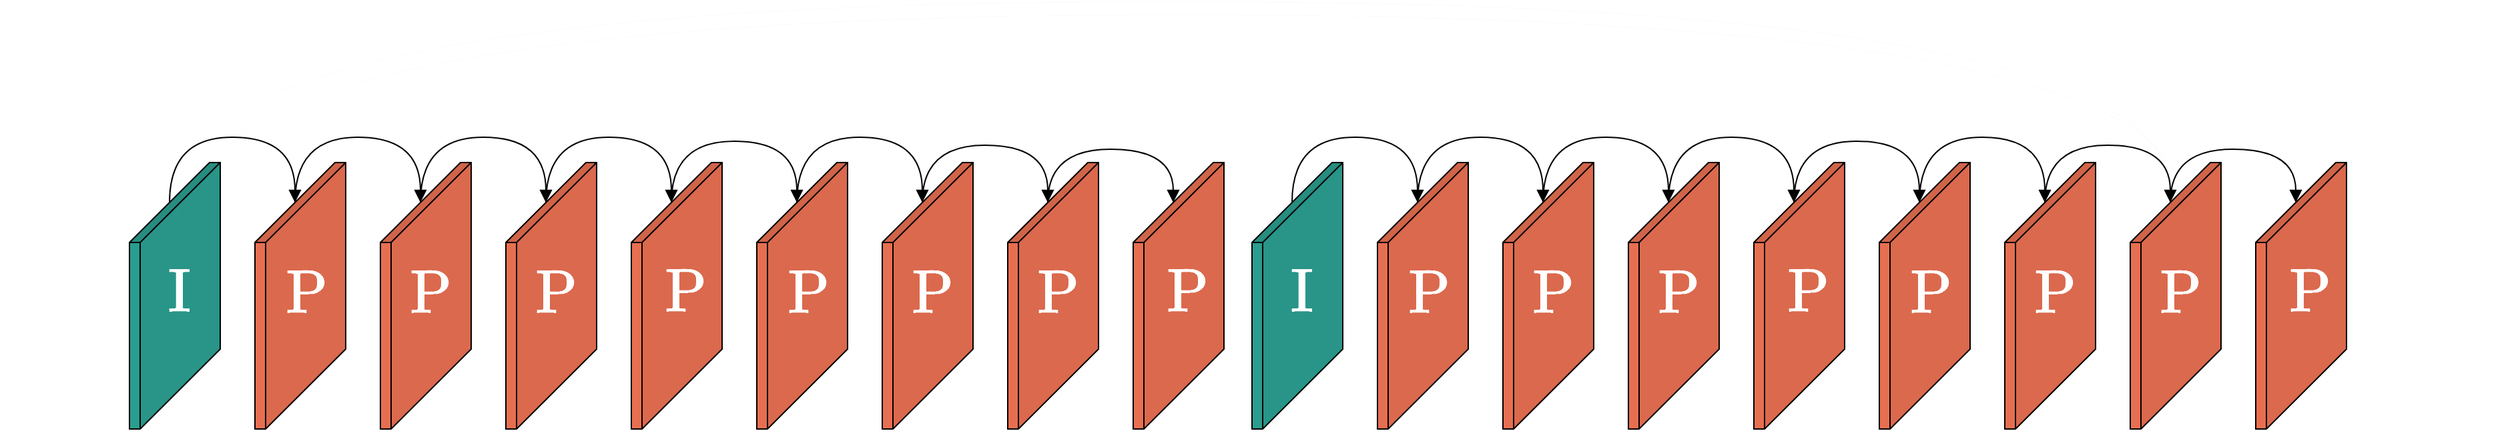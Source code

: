 <mxfile version="15.6.5" type="device"><diagram id="3dQZ1ZNckNjvSsRcCXoY" name="Page-1"><mxGraphModel dx="4074" dy="2126" grid="0" gridSize="10" guides="1" tooltips="1" connect="1" arrows="1" fold="1" page="0" pageScale="1" pageWidth="827" pageHeight="1169" math="1" shadow="0"><root><mxCell id="0"/><mxCell id="1" parent="0"/><mxCell id="osq_34QOC_VwRBpITPw3-1" value="" style="group;" parent="1" vertex="1" connectable="0"><mxGeometry x="252" y="125" width="68" height="200" as="geometry"/></mxCell><mxCell id="osq_34QOC_VwRBpITPw3-2" value="" style="shape=cube;whiteSpace=wrap;html=1;boundedLbl=1;backgroundOutline=1;darkOpacity=0.05;darkOpacity2=0.1;size=60;direction=south;perimeterSpacing=0;shadow=0;sketch=0;strokeWidth=1;fillColor=#E76F51;strokeColor=default;fontColor=default;" parent="osq_34QOC_VwRBpITPw3-1" vertex="1"><mxGeometry width="68" height="200" as="geometry"/></mxCell><mxCell id="osq_34QOC_VwRBpITPw3-3" value="&lt;font style=&quot;font-size: 39px&quot;&gt;$$\mathrm{P}$$&lt;/font&gt;" style="text;html=1;strokeColor=none;fillColor=none;align=center;verticalAlign=middle;whiteSpace=wrap;rounded=0;fontColor=#FFFFFF;" parent="osq_34QOC_VwRBpITPw3-1" vertex="1"><mxGeometry x="15.5" y="75" width="46" height="50" as="geometry"/></mxCell><mxCell id="osq_34QOC_VwRBpITPw3-4" value="" style="group;strokeWidth=1;" parent="1" vertex="1" connectable="0"><mxGeometry x="346" y="125" width="68" height="200" as="geometry"/></mxCell><mxCell id="osq_34QOC_VwRBpITPw3-5" value="" style="shape=cube;whiteSpace=wrap;html=1;boundedLbl=1;backgroundOutline=1;darkOpacity=0.05;darkOpacity2=0.1;size=60;direction=south;perimeterSpacing=0;shadow=0;sketch=0;strokeWidth=1;fillColor=#E76F51;strokeColor=default;fontColor=default;" parent="osq_34QOC_VwRBpITPw3-4" vertex="1"><mxGeometry width="68" height="200" as="geometry"/></mxCell><mxCell id="osq_34QOC_VwRBpITPw3-6" value="&lt;span style=&quot;font-size: 39px&quot;&gt;$$\mathrm{P}$$&lt;/span&gt;" style="text;html=1;strokeColor=none;fillColor=none;align=center;verticalAlign=middle;whiteSpace=wrap;rounded=0;fontColor=#FFFFFF;" parent="osq_34QOC_VwRBpITPw3-4" vertex="1"><mxGeometry x="15" y="75" width="46" height="50" as="geometry"/></mxCell><mxCell id="osq_34QOC_VwRBpITPw3-7" value="" style="group;" parent="1" vertex="1" connectable="0"><mxGeometry x="440" y="125" width="68" height="200" as="geometry"/></mxCell><mxCell id="osq_34QOC_VwRBpITPw3-8" value="" style="shape=cube;whiteSpace=wrap;html=1;boundedLbl=1;backgroundOutline=1;darkOpacity=0.05;darkOpacity2=0.1;size=60;direction=south;perimeterSpacing=0;shadow=0;sketch=0;strokeWidth=1;fillColor=#E76F51;strokeColor=default;fontColor=default;" parent="osq_34QOC_VwRBpITPw3-7" vertex="1"><mxGeometry width="68" height="200" as="geometry"/></mxCell><mxCell id="osq_34QOC_VwRBpITPw3-9" value="&lt;span style=&quot;font-size: 39px&quot;&gt;$$\mathrm{P}$$&lt;/span&gt;" style="text;html=1;strokeColor=none;fillColor=none;align=center;verticalAlign=middle;whiteSpace=wrap;rounded=0;fontColor=#FFFFFF;" parent="osq_34QOC_VwRBpITPw3-7" vertex="1"><mxGeometry x="15" y="75" width="46" height="50" as="geometry"/></mxCell><mxCell id="osq_34QOC_VwRBpITPw3-10" value="" style="group" parent="1" vertex="1" connectable="0"><mxGeometry x="534" y="125" width="68" height="200" as="geometry"/></mxCell><mxCell id="osq_34QOC_VwRBpITPw3-11" value="" style="shape=cube;whiteSpace=wrap;html=1;boundedLbl=1;backgroundOutline=1;darkOpacity=0.05;darkOpacity2=0.1;size=60;direction=south;perimeterSpacing=0;shadow=0;sketch=0;strokeWidth=1;fillColor=#E76F51;strokeColor=default;fontColor=default;" parent="osq_34QOC_VwRBpITPw3-10" vertex="1"><mxGeometry width="68" height="200" as="geometry"/></mxCell><mxCell id="osq_34QOC_VwRBpITPw3-12" value="&lt;span style=&quot;font-size: 39px&quot;&gt;$$\mathrm{P}$$&lt;/span&gt;" style="text;html=1;strokeColor=none;fillColor=none;align=center;verticalAlign=middle;whiteSpace=wrap;rounded=0;fontColor=#FFFFFF;" parent="osq_34QOC_VwRBpITPw3-10" vertex="1"><mxGeometry x="18" y="74" width="46" height="50" as="geometry"/></mxCell><mxCell id="osq_34QOC_VwRBpITPw3-13" value="" style="group" parent="1" vertex="1" connectable="0"><mxGeometry x="158" y="125" width="68" height="200" as="geometry"/></mxCell><mxCell id="osq_34QOC_VwRBpITPw3-14" value="" style="shape=cube;whiteSpace=wrap;html=1;boundedLbl=1;backgroundOutline=1;darkOpacity=0.05;darkOpacity2=0.1;size=60;direction=south;perimeterSpacing=0;shadow=0;sketch=0;strokeWidth=1;fillColor=#2A9D8F;" parent="osq_34QOC_VwRBpITPw3-13" vertex="1"><mxGeometry width="68" height="200" as="geometry"/></mxCell><mxCell id="osq_34QOC_VwRBpITPw3-15" value="&lt;font style=&quot;font-size: 39px&quot;&gt;$$\mathrm{I}$$&lt;/font&gt;" style="text;html=1;strokeColor=none;fillColor=none;align=center;verticalAlign=middle;whiteSpace=wrap;rounded=0;fontColor=#FFFFFF;" parent="osq_34QOC_VwRBpITPw3-13" vertex="1"><mxGeometry x="14" y="74" width="46" height="50" as="geometry"/></mxCell><mxCell id="osq_34QOC_VwRBpITPw3-19" style="edgeStyle=orthogonalEdgeStyle;curved=1;orthogonalLoop=1;jettySize=auto;html=1;exitX=0;exitY=0;exitDx=30;exitDy=38;exitPerimeter=0;entryX=0;entryY=0;entryDx=30;entryDy=38;entryPerimeter=0;strokeColor=#000000;strokeWidth=1;endSize=7;endArrow=block;endFill=1;" parent="1" source="osq_34QOC_VwRBpITPw3-14" target="osq_34QOC_VwRBpITPw3-2" edge="1"><mxGeometry relative="1" as="geometry"><Array as="points"><mxPoint x="188" y="106"/><mxPoint x="282" y="106"/></Array></mxGeometry></mxCell><mxCell id="osq_34QOC_VwRBpITPw3-21" style="edgeStyle=orthogonalEdgeStyle;curved=1;orthogonalLoop=1;jettySize=auto;html=1;exitX=0;exitY=0;exitDx=30;exitDy=38;exitPerimeter=0;entryX=0;entryY=0;entryDx=30;entryDy=38;entryPerimeter=0;strokeColor=#000000;strokeWidth=1;endSize=7;endArrow=block;endFill=1;" parent="1" source="osq_34QOC_VwRBpITPw3-5" target="osq_34QOC_VwRBpITPw3-8" edge="1"><mxGeometry relative="1" as="geometry"><Array as="points"><mxPoint x="376" y="106"/><mxPoint x="470" y="106"/></Array></mxGeometry></mxCell><mxCell id="osq_34QOC_VwRBpITPw3-23" value="" style="group;" parent="1" vertex="1" connectable="0"><mxGeometry x="628" y="125" width="68" height="200" as="geometry"/></mxCell><mxCell id="osq_34QOC_VwRBpITPw3-24" value="" style="shape=cube;whiteSpace=wrap;html=1;boundedLbl=1;backgroundOutline=1;darkOpacity=0.05;darkOpacity2=0.1;size=60;direction=south;perimeterSpacing=0;shadow=0;sketch=0;strokeWidth=1;fillColor=#E76F51;strokeColor=default;fontColor=default;" parent="osq_34QOC_VwRBpITPw3-23" vertex="1"><mxGeometry width="68" height="200" as="geometry"/></mxCell><mxCell id="osq_34QOC_VwRBpITPw3-25" value="&lt;span style=&quot;font-size: 39px&quot;&gt;$$\mathrm{P}$$&lt;/span&gt;" style="text;html=1;strokeColor=none;fillColor=none;align=center;verticalAlign=middle;whiteSpace=wrap;rounded=0;fontColor=#FFFFFF;" parent="osq_34QOC_VwRBpITPw3-23" vertex="1"><mxGeometry x="15.5" y="75" width="46" height="50" as="geometry"/></mxCell><mxCell id="osq_34QOC_VwRBpITPw3-26" value="" style="group;" parent="1" vertex="1" connectable="0"><mxGeometry x="722" y="125" width="68" height="200" as="geometry"/></mxCell><mxCell id="osq_34QOC_VwRBpITPw3-27" value="" style="shape=cube;whiteSpace=wrap;html=1;boundedLbl=1;backgroundOutline=1;darkOpacity=0.05;darkOpacity2=0.1;size=60;direction=south;perimeterSpacing=0;shadow=0;sketch=0;strokeWidth=1;fillColor=#E76F51;strokeColor=default;fontColor=default;" parent="osq_34QOC_VwRBpITPw3-26" vertex="1"><mxGeometry width="68" height="200" as="geometry"/></mxCell><mxCell id="osq_34QOC_VwRBpITPw3-28" value="&lt;span style=&quot;font-size: 39px&quot;&gt;$$\mathrm{P}$$&lt;/span&gt;" style="text;html=1;strokeColor=none;fillColor=none;align=center;verticalAlign=middle;whiteSpace=wrap;rounded=0;fontColor=#FFFFFF;" parent="osq_34QOC_VwRBpITPw3-26" vertex="1"><mxGeometry x="15" y="75" width="46" height="50" as="geometry"/></mxCell><mxCell id="osq_34QOC_VwRBpITPw3-29" value="" style="group;" parent="1" vertex="1" connectable="0"><mxGeometry x="816" y="125" width="68" height="200" as="geometry"/></mxCell><mxCell id="osq_34QOC_VwRBpITPw3-30" value="" style="shape=cube;whiteSpace=wrap;html=1;boundedLbl=1;backgroundOutline=1;darkOpacity=0.05;darkOpacity2=0.1;size=60;direction=south;perimeterSpacing=0;shadow=0;sketch=0;strokeWidth=1;fillColor=#E76F51;strokeColor=default;fontColor=default;" parent="osq_34QOC_VwRBpITPw3-29" vertex="1"><mxGeometry width="68" height="200" as="geometry"/></mxCell><mxCell id="osq_34QOC_VwRBpITPw3-31" value="&lt;span style=&quot;font-size: 39px&quot;&gt;$$\mathrm{P}$$&lt;/span&gt;" style="text;html=1;strokeColor=none;fillColor=none;align=center;verticalAlign=middle;whiteSpace=wrap;rounded=0;fontColor=#FFFFFF;" parent="osq_34QOC_VwRBpITPw3-29" vertex="1"><mxGeometry x="15" y="75" width="46" height="50" as="geometry"/></mxCell><mxCell id="osq_34QOC_VwRBpITPw3-32" value="" style="group" parent="1" vertex="1" connectable="0"><mxGeometry x="910" y="125" width="68" height="200" as="geometry"/></mxCell><mxCell id="osq_34QOC_VwRBpITPw3-33" value="" style="shape=cube;whiteSpace=wrap;html=1;boundedLbl=1;backgroundOutline=1;darkOpacity=0.05;darkOpacity2=0.1;size=60;direction=south;perimeterSpacing=0;shadow=0;sketch=0;strokeWidth=1;fillColor=#E76F51;" parent="osq_34QOC_VwRBpITPw3-32" vertex="1"><mxGeometry width="68" height="200" as="geometry"/></mxCell><mxCell id="osq_34QOC_VwRBpITPw3-34" value="&lt;font style=&quot;font-size: 39px&quot;&gt;$$\mathrm{P}$$&lt;/font&gt;" style="text;html=1;strokeColor=none;fillColor=none;align=center;verticalAlign=middle;whiteSpace=wrap;rounded=0;fontColor=#FFFFFF;" parent="osq_34QOC_VwRBpITPw3-32" vertex="1"><mxGeometry x="18" y="74" width="46" height="50" as="geometry"/></mxCell><mxCell id="osq_34QOC_VwRBpITPw3-37" style="edgeStyle=orthogonalEdgeStyle;curved=1;orthogonalLoop=1;jettySize=auto;html=1;exitX=0;exitY=0;exitDx=30;exitDy=38;exitPerimeter=0;entryX=0;entryY=0;entryDx=30;entryDy=38;entryPerimeter=0;strokeColor=#000000;strokeWidth=1;endSize=7;endArrow=block;endFill=1;" parent="1" source="osq_34QOC_VwRBpITPw3-27" target="osq_34QOC_VwRBpITPw3-30" edge="1"><mxGeometry relative="1" as="geometry"><Array as="points"><mxPoint x="752" y="112"/><mxPoint x="846" y="112"/></Array></mxGeometry></mxCell><mxCell id="osq_34QOC_VwRBpITPw3-38" style="edgeStyle=orthogonalEdgeStyle;curved=1;orthogonalLoop=1;jettySize=auto;html=1;exitX=0;exitY=0;exitDx=30;exitDy=38;exitPerimeter=0;entryX=0;entryY=0;entryDx=30;entryDy=38;entryPerimeter=0;endArrow=block;endFill=1;endSize=7;strokeColor=#000000;strokeWidth=1;" parent="1" source="osq_34QOC_VwRBpITPw3-11" target="osq_34QOC_VwRBpITPw3-24" edge="1"><mxGeometry relative="1" as="geometry"><Array as="points"><mxPoint x="564" y="109"/><mxPoint x="658" y="109"/></Array></mxGeometry></mxCell><mxCell id="Ijl5n3p-kJoXXGl5Kfnm-44" value="" style="group;fontColor=default;" vertex="1" connectable="0" parent="1"><mxGeometry x="1093" y="125" width="68" height="200" as="geometry"/></mxCell><mxCell id="Ijl5n3p-kJoXXGl5Kfnm-45" value="" style="shape=cube;whiteSpace=wrap;html=1;boundedLbl=1;backgroundOutline=1;darkOpacity=0.05;darkOpacity2=0.1;size=60;direction=south;perimeterSpacing=0;shadow=0;sketch=0;strokeWidth=1;fillColor=#E76F51;fontColor=default;strokeColor=default;" vertex="1" parent="Ijl5n3p-kJoXXGl5Kfnm-44"><mxGeometry width="68" height="200" as="geometry"/></mxCell><mxCell id="Ijl5n3p-kJoXXGl5Kfnm-46" value="&lt;span style=&quot;color: rgb(255 , 255 , 255) ; font-size: 39px&quot;&gt;$$\mathrm{P}$$&lt;/span&gt;" style="text;html=1;strokeColor=none;fillColor=none;align=center;verticalAlign=middle;whiteSpace=wrap;rounded=0;fontColor=default;" vertex="1" parent="Ijl5n3p-kJoXXGl5Kfnm-44"><mxGeometry x="15.5" y="75" width="46" height="50" as="geometry"/></mxCell><mxCell id="Ijl5n3p-kJoXXGl5Kfnm-47" value="" style="group;strokeWidth=1;fontColor=default;" vertex="1" connectable="0" parent="1"><mxGeometry x="1187" y="125" width="68" height="200" as="geometry"/></mxCell><mxCell id="Ijl5n3p-kJoXXGl5Kfnm-48" value="" style="shape=cube;whiteSpace=wrap;html=1;boundedLbl=1;backgroundOutline=1;darkOpacity=0.05;darkOpacity2=0.1;size=60;direction=south;perimeterSpacing=0;shadow=0;sketch=0;strokeWidth=1;fillColor=#E76F51;fontColor=default;strokeColor=default;" vertex="1" parent="Ijl5n3p-kJoXXGl5Kfnm-47"><mxGeometry width="68" height="200" as="geometry"/></mxCell><mxCell id="Ijl5n3p-kJoXXGl5Kfnm-49" value="&lt;span style=&quot;color: rgb(255 , 255 , 255) ; font-size: 39px&quot;&gt;$$\mathrm{P}$$&lt;/span&gt;" style="text;html=1;strokeColor=none;fillColor=none;align=center;verticalAlign=middle;whiteSpace=wrap;rounded=0;fontColor=default;" vertex="1" parent="Ijl5n3p-kJoXXGl5Kfnm-47"><mxGeometry x="15" y="75" width="46" height="50" as="geometry"/></mxCell><mxCell id="Ijl5n3p-kJoXXGl5Kfnm-50" value="" style="group;fontColor=default;" vertex="1" connectable="0" parent="1"><mxGeometry x="1281" y="125" width="68" height="200" as="geometry"/></mxCell><mxCell id="Ijl5n3p-kJoXXGl5Kfnm-51" value="" style="shape=cube;whiteSpace=wrap;html=1;boundedLbl=1;backgroundOutline=1;darkOpacity=0.05;darkOpacity2=0.1;size=60;direction=south;perimeterSpacing=0;shadow=0;sketch=0;strokeWidth=1;fillColor=#E76F51;fontColor=default;strokeColor=default;" vertex="1" parent="Ijl5n3p-kJoXXGl5Kfnm-50"><mxGeometry width="68" height="200" as="geometry"/></mxCell><mxCell id="Ijl5n3p-kJoXXGl5Kfnm-52" value="&lt;span style=&quot;color: rgb(255 , 255 , 255) ; font-size: 39px&quot;&gt;$$\mathrm{P}$$&lt;/span&gt;" style="text;html=1;strokeColor=none;fillColor=none;align=center;verticalAlign=middle;whiteSpace=wrap;rounded=0;fontColor=default;" vertex="1" parent="Ijl5n3p-kJoXXGl5Kfnm-50"><mxGeometry x="15" y="75" width="46" height="50" as="geometry"/></mxCell><mxCell id="Ijl5n3p-kJoXXGl5Kfnm-53" value="" style="group;fontColor=default;" vertex="1" connectable="0" parent="1"><mxGeometry x="1375" y="125" width="68" height="200" as="geometry"/></mxCell><mxCell id="Ijl5n3p-kJoXXGl5Kfnm-54" value="" style="shape=cube;whiteSpace=wrap;html=1;boundedLbl=1;backgroundOutline=1;darkOpacity=0.05;darkOpacity2=0.1;size=60;direction=south;perimeterSpacing=0;shadow=0;sketch=0;strokeWidth=1;fillColor=#E76F51;fontColor=default;strokeColor=default;" vertex="1" parent="Ijl5n3p-kJoXXGl5Kfnm-53"><mxGeometry width="68" height="200" as="geometry"/></mxCell><mxCell id="Ijl5n3p-kJoXXGl5Kfnm-55" value="&lt;span style=&quot;color: rgb(255 , 255 , 255) ; font-size: 39px&quot;&gt;$$\mathrm{P}$$&lt;/span&gt;" style="text;html=1;strokeColor=none;fillColor=none;align=center;verticalAlign=middle;whiteSpace=wrap;rounded=0;fontColor=default;" vertex="1" parent="Ijl5n3p-kJoXXGl5Kfnm-53"><mxGeometry x="18" y="74" width="46" height="50" as="geometry"/></mxCell><mxCell id="Ijl5n3p-kJoXXGl5Kfnm-56" value="" style="group;fontColor=default;" vertex="1" connectable="0" parent="1"><mxGeometry x="999" y="125" width="68" height="200" as="geometry"/></mxCell><mxCell id="Ijl5n3p-kJoXXGl5Kfnm-57" value="" style="shape=cube;whiteSpace=wrap;html=1;boundedLbl=1;backgroundOutline=1;darkOpacity=0.05;darkOpacity2=0.1;size=60;direction=south;perimeterSpacing=0;shadow=0;sketch=0;strokeWidth=1;fillColor=#2A9D8F;fontColor=default;" vertex="1" parent="Ijl5n3p-kJoXXGl5Kfnm-56"><mxGeometry width="68" height="200" as="geometry"/></mxCell><mxCell id="Ijl5n3p-kJoXXGl5Kfnm-58" value="&lt;font style=&quot;font-size: 39px&quot; color=&quot;#ffffff&quot;&gt;$$\mathrm{I}$$&lt;/font&gt;" style="text;html=1;strokeColor=none;fillColor=none;align=center;verticalAlign=middle;whiteSpace=wrap;rounded=0;fontColor=default;" vertex="1" parent="Ijl5n3p-kJoXXGl5Kfnm-56"><mxGeometry x="14" y="74" width="46" height="50" as="geometry"/></mxCell><mxCell id="Ijl5n3p-kJoXXGl5Kfnm-62" style="edgeStyle=orthogonalEdgeStyle;curved=1;orthogonalLoop=1;jettySize=auto;html=1;exitX=0;exitY=0;exitDx=30;exitDy=38;exitPerimeter=0;entryX=0;entryY=0;entryDx=30;entryDy=38;entryPerimeter=0;strokeColor=#000000;strokeWidth=1;endSize=7;endArrow=block;endFill=1;fontColor=default;" edge="1" parent="1" source="Ijl5n3p-kJoXXGl5Kfnm-57" target="Ijl5n3p-kJoXXGl5Kfnm-45"><mxGeometry relative="1" as="geometry"><Array as="points"><mxPoint x="1029" y="106"/><mxPoint x="1123" y="106"/></Array></mxGeometry></mxCell><mxCell id="Ijl5n3p-kJoXXGl5Kfnm-64" style="edgeStyle=orthogonalEdgeStyle;curved=1;orthogonalLoop=1;jettySize=auto;html=1;exitX=0;exitY=0;exitDx=30;exitDy=38;exitPerimeter=0;entryX=0;entryY=0;entryDx=30;entryDy=38;entryPerimeter=0;strokeColor=#000000;strokeWidth=1;endSize=7;endArrow=block;endFill=1;fontColor=default;" edge="1" parent="1" source="Ijl5n3p-kJoXXGl5Kfnm-48" target="Ijl5n3p-kJoXXGl5Kfnm-51"><mxGeometry relative="1" as="geometry"><Array as="points"><mxPoint x="1217" y="106"/><mxPoint x="1311" y="106"/></Array></mxGeometry></mxCell><mxCell id="Ijl5n3p-kJoXXGl5Kfnm-66" value="" style="group;fontColor=default;" vertex="1" connectable="0" parent="1"><mxGeometry x="1469" y="125" width="68" height="200" as="geometry"/></mxCell><mxCell id="Ijl5n3p-kJoXXGl5Kfnm-67" value="" style="shape=cube;whiteSpace=wrap;html=1;boundedLbl=1;backgroundOutline=1;darkOpacity=0.05;darkOpacity2=0.1;size=60;direction=south;perimeterSpacing=0;shadow=0;sketch=0;strokeWidth=1;fillColor=#E76F51;fontColor=default;strokeColor=default;" vertex="1" parent="Ijl5n3p-kJoXXGl5Kfnm-66"><mxGeometry width="68" height="200" as="geometry"/></mxCell><mxCell id="Ijl5n3p-kJoXXGl5Kfnm-68" value="&lt;span style=&quot;color: rgb(255 , 255 , 255) ; font-size: 39px&quot;&gt;$$\mathrm{P}$$&lt;/span&gt;" style="text;html=1;strokeColor=none;fillColor=none;align=center;verticalAlign=middle;whiteSpace=wrap;rounded=0;fontColor=default;" vertex="1" parent="Ijl5n3p-kJoXXGl5Kfnm-66"><mxGeometry x="15.5" y="75" width="46" height="50" as="geometry"/></mxCell><mxCell id="Ijl5n3p-kJoXXGl5Kfnm-69" value="" style="group;fontColor=default;" vertex="1" connectable="0" parent="1"><mxGeometry x="1563" y="125" width="68" height="200" as="geometry"/></mxCell><mxCell id="Ijl5n3p-kJoXXGl5Kfnm-70" value="" style="shape=cube;whiteSpace=wrap;html=1;boundedLbl=1;backgroundOutline=1;darkOpacity=0.05;darkOpacity2=0.1;size=60;direction=south;perimeterSpacing=0;shadow=0;sketch=0;strokeWidth=1;fillColor=#E76F51;fontColor=default;strokeColor=default;" vertex="1" parent="Ijl5n3p-kJoXXGl5Kfnm-69"><mxGeometry width="68" height="200" as="geometry"/></mxCell><mxCell id="Ijl5n3p-kJoXXGl5Kfnm-71" value="&lt;span style=&quot;color: rgb(255 , 255 , 255) ; font-size: 39px&quot;&gt;$$\mathrm{P}$$&lt;/span&gt;" style="text;html=1;strokeColor=none;fillColor=none;align=center;verticalAlign=middle;whiteSpace=wrap;rounded=0;fontColor=default;" vertex="1" parent="Ijl5n3p-kJoXXGl5Kfnm-69"><mxGeometry x="15" y="75" width="46" height="50" as="geometry"/></mxCell><mxCell id="Ijl5n3p-kJoXXGl5Kfnm-72" value="" style="group;fontColor=default;" vertex="1" connectable="0" parent="1"><mxGeometry x="1657" y="125" width="68" height="200" as="geometry"/></mxCell><mxCell id="Ijl5n3p-kJoXXGl5Kfnm-73" value="" style="shape=cube;whiteSpace=wrap;html=1;boundedLbl=1;backgroundOutline=1;darkOpacity=0.05;darkOpacity2=0.1;size=60;direction=south;perimeterSpacing=0;shadow=0;sketch=0;strokeWidth=1;fillColor=#E76F51;fontColor=default;strokeColor=default;" vertex="1" parent="Ijl5n3p-kJoXXGl5Kfnm-72"><mxGeometry width="68" height="200" as="geometry"/></mxCell><mxCell id="Ijl5n3p-kJoXXGl5Kfnm-74" value="&lt;span style=&quot;color: rgb(255 , 255 , 255) ; font-size: 39px&quot;&gt;$$\mathrm{P}$$&lt;/span&gt;" style="text;html=1;strokeColor=none;fillColor=none;align=center;verticalAlign=middle;whiteSpace=wrap;rounded=0;fontColor=default;" vertex="1" parent="Ijl5n3p-kJoXXGl5Kfnm-72"><mxGeometry x="15" y="75" width="46" height="50" as="geometry"/></mxCell><mxCell id="Ijl5n3p-kJoXXGl5Kfnm-75" value="" style="group;fontColor=default;" vertex="1" connectable="0" parent="1"><mxGeometry x="1751" y="125" width="68" height="200" as="geometry"/></mxCell><mxCell id="Ijl5n3p-kJoXXGl5Kfnm-76" value="" style="shape=cube;whiteSpace=wrap;html=1;boundedLbl=1;backgroundOutline=1;darkOpacity=0.05;darkOpacity2=0.1;size=60;direction=south;perimeterSpacing=0;shadow=0;sketch=0;strokeWidth=1;fillColor=#E76F51;fontColor=default;" vertex="1" parent="Ijl5n3p-kJoXXGl5Kfnm-75"><mxGeometry width="68" height="200" as="geometry"/></mxCell><mxCell id="Ijl5n3p-kJoXXGl5Kfnm-77" value="&lt;font style=&quot;font-size: 39px&quot; color=&quot;#ffffff&quot;&gt;$$\mathrm{P}$$&lt;/font&gt;" style="text;html=1;strokeColor=none;fillColor=none;align=center;verticalAlign=middle;whiteSpace=wrap;rounded=0;fontColor=default;" vertex="1" parent="Ijl5n3p-kJoXXGl5Kfnm-75"><mxGeometry x="18" y="74" width="46" height="50" as="geometry"/></mxCell><mxCell id="Ijl5n3p-kJoXXGl5Kfnm-80" style="edgeStyle=orthogonalEdgeStyle;curved=1;orthogonalLoop=1;jettySize=auto;html=1;exitX=0;exitY=0;exitDx=30;exitDy=38;exitPerimeter=0;entryX=0;entryY=0;entryDx=30;entryDy=38;entryPerimeter=0;strokeColor=#000000;strokeWidth=1;endSize=7;endArrow=block;endFill=1;fontColor=default;" edge="1" parent="1" source="Ijl5n3p-kJoXXGl5Kfnm-70" target="Ijl5n3p-kJoXXGl5Kfnm-73"><mxGeometry relative="1" as="geometry"><Array as="points"><mxPoint x="1593" y="112"/><mxPoint x="1687" y="112"/></Array></mxGeometry></mxCell><mxCell id="Ijl5n3p-kJoXXGl5Kfnm-81" style="edgeStyle=orthogonalEdgeStyle;curved=1;orthogonalLoop=1;jettySize=auto;html=1;exitX=0;exitY=0;exitDx=30;exitDy=38;exitPerimeter=0;entryX=0;entryY=0;entryDx=30;entryDy=38;entryPerimeter=0;endArrow=block;endFill=1;endSize=7;strokeColor=#000000;strokeWidth=1;fontColor=default;" edge="1" parent="1" source="Ijl5n3p-kJoXXGl5Kfnm-54" target="Ijl5n3p-kJoXXGl5Kfnm-67"><mxGeometry relative="1" as="geometry"><Array as="points"><mxPoint x="1405" y="109"/><mxPoint x="1499" y="109"/></Array></mxGeometry></mxCell><mxCell id="Ijl5n3p-kJoXXGl5Kfnm-86" style="edgeStyle=orthogonalEdgeStyle;orthogonalLoop=1;jettySize=auto;html=1;entryX=0;entryY=0;entryDx=30;entryDy=38;entryPerimeter=0;labelBackgroundColor=default;fontColor=default;strokeColor=default;curved=1;exitX=0;exitY=0;exitDx=30;exitDy=38;exitPerimeter=0;opacity=1;" edge="1" parent="1"><mxGeometry relative="1" as="geometry"><mxPoint x="188" y="155" as="sourcePoint"/><mxPoint x="1687" y="153" as="targetPoint"/><Array as="points"><mxPoint x="188" y="4"/><mxPoint x="1687" y="4"/></Array></mxGeometry></mxCell><mxCell id="osq_34QOC_VwRBpITPw3-20" style="edgeStyle=orthogonalEdgeStyle;curved=1;orthogonalLoop=1;jettySize=auto;html=1;exitX=0;exitY=0;exitDx=30;exitDy=38;exitPerimeter=0;entryX=0;entryY=0;entryDx=30;entryDy=38;entryPerimeter=0;strokeColor=#000000;strokeWidth=1;endSize=7;endArrow=block;endFill=1;labelBackgroundColor=default;fontColor=default;" parent="1" source="osq_34QOC_VwRBpITPw3-2" target="osq_34QOC_VwRBpITPw3-5" edge="1"><mxGeometry relative="1" as="geometry"><Array as="points"><mxPoint x="282" y="106"/><mxPoint x="376" y="106"/></Array></mxGeometry></mxCell><mxCell id="osq_34QOC_VwRBpITPw3-22" style="edgeStyle=orthogonalEdgeStyle;curved=1;orthogonalLoop=1;jettySize=auto;html=1;exitX=0;exitY=0;exitDx=30;exitDy=38;exitPerimeter=0;entryX=0;entryY=0;entryDx=30;entryDy=38;entryPerimeter=0;strokeColor=#000000;strokeWidth=1;endSize=7;endArrow=block;endFill=1;labelBackgroundColor=default;fontColor=default;" parent="1" source="osq_34QOC_VwRBpITPw3-8" target="osq_34QOC_VwRBpITPw3-11" edge="1"><mxGeometry relative="1" as="geometry"><Array as="points"><mxPoint x="470" y="106"/><mxPoint x="564" y="106"/></Array></mxGeometry></mxCell><mxCell id="osq_34QOC_VwRBpITPw3-36" style="edgeStyle=orthogonalEdgeStyle;curved=1;orthogonalLoop=1;jettySize=auto;html=1;exitX=0;exitY=0;exitDx=30;exitDy=38;exitPerimeter=0;entryX=0;entryY=0;entryDx=30;entryDy=38;entryPerimeter=0;strokeColor=#000000;strokeWidth=1;endSize=7;endArrow=block;endFill=1;labelBackgroundColor=default;fontColor=default;" parent="1" source="osq_34QOC_VwRBpITPw3-24" target="osq_34QOC_VwRBpITPw3-27" edge="1"><mxGeometry relative="1" as="geometry"><Array as="points"><mxPoint x="658" y="106"/><mxPoint x="752" y="106"/></Array></mxGeometry></mxCell><mxCell id="osq_34QOC_VwRBpITPw3-42" style="edgeStyle=orthogonalEdgeStyle;curved=1;orthogonalLoop=1;jettySize=auto;html=1;exitX=0;exitY=0;exitDx=30;exitDy=38;exitPerimeter=0;entryX=0;entryY=0;entryDx=30;entryDy=38;entryPerimeter=0;strokeWidth=1;endArrow=block;endFill=1;endSize=7;strokeColor=default;labelBackgroundColor=default;fontColor=default;" parent="1" source="osq_34QOC_VwRBpITPw3-30" target="osq_34QOC_VwRBpITPw3-33" edge="1"><mxGeometry relative="1" as="geometry"><Array as="points"><mxPoint x="846" y="115"/><mxPoint x="940" y="115"/></Array></mxGeometry></mxCell><mxCell id="Ijl5n3p-kJoXXGl5Kfnm-63" style="edgeStyle=orthogonalEdgeStyle;curved=1;orthogonalLoop=1;jettySize=auto;html=1;exitX=0;exitY=0;exitDx=30;exitDy=38;exitPerimeter=0;entryX=0;entryY=0;entryDx=30;entryDy=38;entryPerimeter=0;strokeColor=#000000;strokeWidth=1;endSize=7;endArrow=block;endFill=1;fontColor=default;labelBackgroundColor=default;" edge="1" parent="1" source="Ijl5n3p-kJoXXGl5Kfnm-45" target="Ijl5n3p-kJoXXGl5Kfnm-48"><mxGeometry relative="1" as="geometry"><Array as="points"><mxPoint x="1123" y="106"/><mxPoint x="1217" y="106"/></Array></mxGeometry></mxCell><mxCell id="Ijl5n3p-kJoXXGl5Kfnm-65" style="edgeStyle=orthogonalEdgeStyle;curved=1;orthogonalLoop=1;jettySize=auto;html=1;exitX=0;exitY=0;exitDx=30;exitDy=38;exitPerimeter=0;entryX=0;entryY=0;entryDx=30;entryDy=38;entryPerimeter=0;strokeColor=#000000;strokeWidth=1;endSize=7;endArrow=block;endFill=1;fontColor=default;labelBackgroundColor=default;" edge="1" parent="1" source="Ijl5n3p-kJoXXGl5Kfnm-51" target="Ijl5n3p-kJoXXGl5Kfnm-54"><mxGeometry relative="1" as="geometry"><Array as="points"><mxPoint x="1311" y="106"/><mxPoint x="1405" y="106"/></Array></mxGeometry></mxCell><mxCell id="Ijl5n3p-kJoXXGl5Kfnm-79" style="edgeStyle=orthogonalEdgeStyle;curved=1;orthogonalLoop=1;jettySize=auto;html=1;exitX=0;exitY=0;exitDx=30;exitDy=38;exitPerimeter=0;entryX=0;entryY=0;entryDx=30;entryDy=38;entryPerimeter=0;strokeColor=#000000;strokeWidth=1;endSize=7;endArrow=block;endFill=1;fontColor=default;labelBackgroundColor=default;" edge="1" parent="1" source="Ijl5n3p-kJoXXGl5Kfnm-67" target="Ijl5n3p-kJoXXGl5Kfnm-70"><mxGeometry relative="1" as="geometry"><Array as="points"><mxPoint x="1499" y="106"/><mxPoint x="1593" y="106"/></Array></mxGeometry></mxCell><mxCell id="Ijl5n3p-kJoXXGl5Kfnm-85" style="edgeStyle=orthogonalEdgeStyle;curved=1;orthogonalLoop=1;jettySize=auto;html=1;exitX=0;exitY=0;exitDx=30;exitDy=38;exitPerimeter=0;entryX=0;entryY=0;entryDx=30;entryDy=38;entryPerimeter=0;strokeWidth=1;endArrow=block;endFill=1;endSize=7;fontColor=default;strokeColor=default;labelBackgroundColor=default;" edge="1" parent="1" source="Ijl5n3p-kJoXXGl5Kfnm-73" target="Ijl5n3p-kJoXXGl5Kfnm-76"><mxGeometry relative="1" as="geometry"><Array as="points"><mxPoint x="1687" y="115"/><mxPoint x="1781" y="115"/></Array></mxGeometry></mxCell><mxCell id="Ijl5n3p-kJoXXGl5Kfnm-87" style="edgeStyle=orthogonalEdgeStyle;orthogonalLoop=1;jettySize=auto;html=1;entryX=0;entryY=0;entryDx=30;entryDy=38;entryPerimeter=0;labelBackgroundColor=default;fontColor=default;strokeColor=default;curved=1;exitX=0;exitY=0;exitDx=30;exitDy=38;exitPerimeter=0;opacity=1;" edge="1" parent="1"><mxGeometry relative="1" as="geometry"><mxPoint x="198" y="165" as="sourcePoint"/><mxPoint x="1697" y="163" as="targetPoint"/><Array as="points"><mxPoint x="198" y="14"/><mxPoint x="1697" y="14"/></Array></mxGeometry></mxCell></root></mxGraphModel></diagram></mxfile>